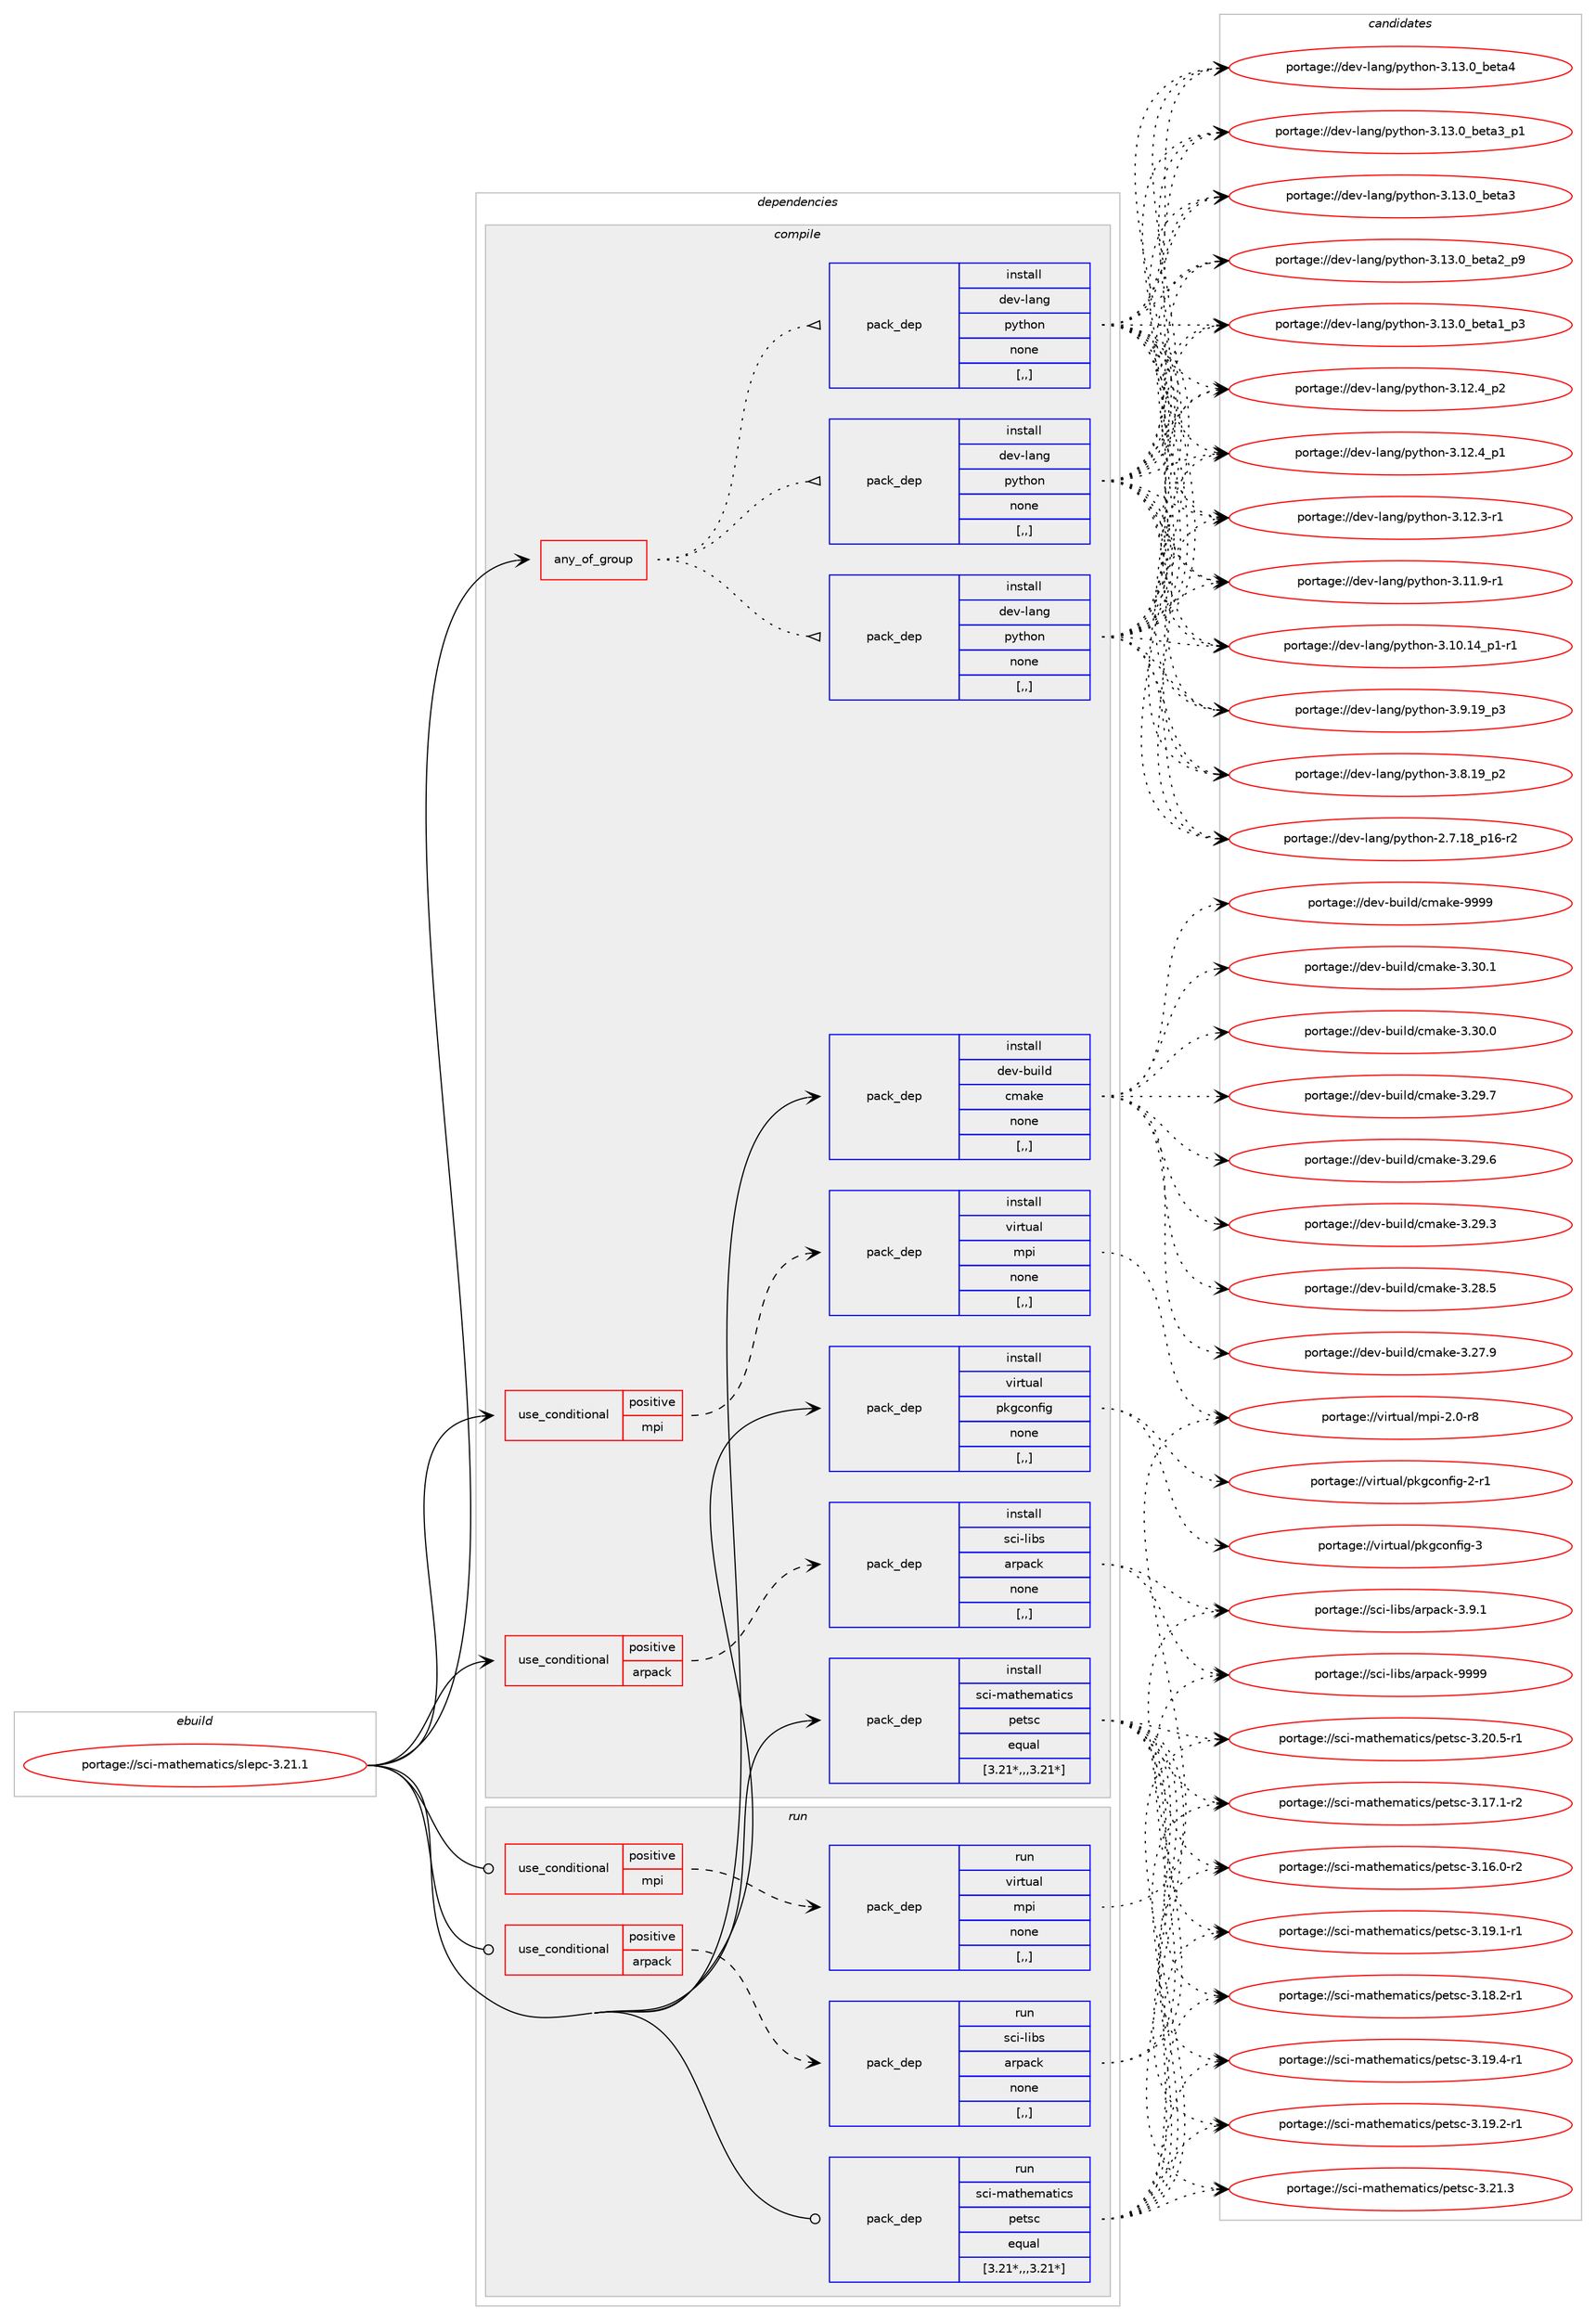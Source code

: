 digraph prolog {

# *************
# Graph options
# *************

newrank=true;
concentrate=true;
compound=true;
graph [rankdir=LR,fontname=Helvetica,fontsize=10,ranksep=1.5];#, ranksep=2.5, nodesep=0.2];
edge  [arrowhead=vee];
node  [fontname=Helvetica,fontsize=10];

# **********
# The ebuild
# **********

subgraph cluster_leftcol {
color=gray;
label=<<i>ebuild</i>>;
id [label="portage://sci-mathematics/slepc-3.21.1", color=red, width=4, href="../sci-mathematics/slepc-3.21.1.svg"];
}

# ****************
# The dependencies
# ****************

subgraph cluster_midcol {
color=gray;
label=<<i>dependencies</i>>;
subgraph cluster_compile {
fillcolor="#eeeeee";
style=filled;
label=<<i>compile</i>>;
subgraph any2670 {
dependency410090 [label=<<TABLE BORDER="0" CELLBORDER="1" CELLSPACING="0" CELLPADDING="4"><TR><TD CELLPADDING="10">any_of_group</TD></TR></TABLE>>, shape=none, color=red];subgraph pack298405 {
dependency410091 [label=<<TABLE BORDER="0" CELLBORDER="1" CELLSPACING="0" CELLPADDING="4" WIDTH="220"><TR><TD ROWSPAN="6" CELLPADDING="30">pack_dep</TD></TR><TR><TD WIDTH="110">install</TD></TR><TR><TD>dev-lang</TD></TR><TR><TD>python</TD></TR><TR><TD>none</TD></TR><TR><TD>[,,]</TD></TR></TABLE>>, shape=none, color=blue];
}
dependency410090:e -> dependency410091:w [weight=20,style="dotted",arrowhead="oinv"];
subgraph pack298406 {
dependency410092 [label=<<TABLE BORDER="0" CELLBORDER="1" CELLSPACING="0" CELLPADDING="4" WIDTH="220"><TR><TD ROWSPAN="6" CELLPADDING="30">pack_dep</TD></TR><TR><TD WIDTH="110">install</TD></TR><TR><TD>dev-lang</TD></TR><TR><TD>python</TD></TR><TR><TD>none</TD></TR><TR><TD>[,,]</TD></TR></TABLE>>, shape=none, color=blue];
}
dependency410090:e -> dependency410092:w [weight=20,style="dotted",arrowhead="oinv"];
subgraph pack298407 {
dependency410093 [label=<<TABLE BORDER="0" CELLBORDER="1" CELLSPACING="0" CELLPADDING="4" WIDTH="220"><TR><TD ROWSPAN="6" CELLPADDING="30">pack_dep</TD></TR><TR><TD WIDTH="110">install</TD></TR><TR><TD>dev-lang</TD></TR><TR><TD>python</TD></TR><TR><TD>none</TD></TR><TR><TD>[,,]</TD></TR></TABLE>>, shape=none, color=blue];
}
dependency410090:e -> dependency410093:w [weight=20,style="dotted",arrowhead="oinv"];
}
id:e -> dependency410090:w [weight=20,style="solid",arrowhead="vee"];
subgraph cond108792 {
dependency410094 [label=<<TABLE BORDER="0" CELLBORDER="1" CELLSPACING="0" CELLPADDING="4"><TR><TD ROWSPAN="3" CELLPADDING="10">use_conditional</TD></TR><TR><TD>positive</TD></TR><TR><TD>arpack</TD></TR></TABLE>>, shape=none, color=red];
subgraph pack298408 {
dependency410095 [label=<<TABLE BORDER="0" CELLBORDER="1" CELLSPACING="0" CELLPADDING="4" WIDTH="220"><TR><TD ROWSPAN="6" CELLPADDING="30">pack_dep</TD></TR><TR><TD WIDTH="110">install</TD></TR><TR><TD>sci-libs</TD></TR><TR><TD>arpack</TD></TR><TR><TD>none</TD></TR><TR><TD>[,,]</TD></TR></TABLE>>, shape=none, color=blue];
}
dependency410094:e -> dependency410095:w [weight=20,style="dashed",arrowhead="vee"];
}
id:e -> dependency410094:w [weight=20,style="solid",arrowhead="vee"];
subgraph cond108793 {
dependency410096 [label=<<TABLE BORDER="0" CELLBORDER="1" CELLSPACING="0" CELLPADDING="4"><TR><TD ROWSPAN="3" CELLPADDING="10">use_conditional</TD></TR><TR><TD>positive</TD></TR><TR><TD>mpi</TD></TR></TABLE>>, shape=none, color=red];
subgraph pack298409 {
dependency410097 [label=<<TABLE BORDER="0" CELLBORDER="1" CELLSPACING="0" CELLPADDING="4" WIDTH="220"><TR><TD ROWSPAN="6" CELLPADDING="30">pack_dep</TD></TR><TR><TD WIDTH="110">install</TD></TR><TR><TD>virtual</TD></TR><TR><TD>mpi</TD></TR><TR><TD>none</TD></TR><TR><TD>[,,]</TD></TR></TABLE>>, shape=none, color=blue];
}
dependency410096:e -> dependency410097:w [weight=20,style="dashed",arrowhead="vee"];
}
id:e -> dependency410096:w [weight=20,style="solid",arrowhead="vee"];
subgraph pack298410 {
dependency410098 [label=<<TABLE BORDER="0" CELLBORDER="1" CELLSPACING="0" CELLPADDING="4" WIDTH="220"><TR><TD ROWSPAN="6" CELLPADDING="30">pack_dep</TD></TR><TR><TD WIDTH="110">install</TD></TR><TR><TD>dev-build</TD></TR><TR><TD>cmake</TD></TR><TR><TD>none</TD></TR><TR><TD>[,,]</TD></TR></TABLE>>, shape=none, color=blue];
}
id:e -> dependency410098:w [weight=20,style="solid",arrowhead="vee"];
subgraph pack298411 {
dependency410099 [label=<<TABLE BORDER="0" CELLBORDER="1" CELLSPACING="0" CELLPADDING="4" WIDTH="220"><TR><TD ROWSPAN="6" CELLPADDING="30">pack_dep</TD></TR><TR><TD WIDTH="110">install</TD></TR><TR><TD>sci-mathematics</TD></TR><TR><TD>petsc</TD></TR><TR><TD>equal</TD></TR><TR><TD>[3.21*,,,3.21*]</TD></TR></TABLE>>, shape=none, color=blue];
}
id:e -> dependency410099:w [weight=20,style="solid",arrowhead="vee"];
subgraph pack298412 {
dependency410100 [label=<<TABLE BORDER="0" CELLBORDER="1" CELLSPACING="0" CELLPADDING="4" WIDTH="220"><TR><TD ROWSPAN="6" CELLPADDING="30">pack_dep</TD></TR><TR><TD WIDTH="110">install</TD></TR><TR><TD>virtual</TD></TR><TR><TD>pkgconfig</TD></TR><TR><TD>none</TD></TR><TR><TD>[,,]</TD></TR></TABLE>>, shape=none, color=blue];
}
id:e -> dependency410100:w [weight=20,style="solid",arrowhead="vee"];
}
subgraph cluster_compileandrun {
fillcolor="#eeeeee";
style=filled;
label=<<i>compile and run</i>>;
}
subgraph cluster_run {
fillcolor="#eeeeee";
style=filled;
label=<<i>run</i>>;
subgraph cond108794 {
dependency410101 [label=<<TABLE BORDER="0" CELLBORDER="1" CELLSPACING="0" CELLPADDING="4"><TR><TD ROWSPAN="3" CELLPADDING="10">use_conditional</TD></TR><TR><TD>positive</TD></TR><TR><TD>arpack</TD></TR></TABLE>>, shape=none, color=red];
subgraph pack298413 {
dependency410102 [label=<<TABLE BORDER="0" CELLBORDER="1" CELLSPACING="0" CELLPADDING="4" WIDTH="220"><TR><TD ROWSPAN="6" CELLPADDING="30">pack_dep</TD></TR><TR><TD WIDTH="110">run</TD></TR><TR><TD>sci-libs</TD></TR><TR><TD>arpack</TD></TR><TR><TD>none</TD></TR><TR><TD>[,,]</TD></TR></TABLE>>, shape=none, color=blue];
}
dependency410101:e -> dependency410102:w [weight=20,style="dashed",arrowhead="vee"];
}
id:e -> dependency410101:w [weight=20,style="solid",arrowhead="odot"];
subgraph cond108795 {
dependency410103 [label=<<TABLE BORDER="0" CELLBORDER="1" CELLSPACING="0" CELLPADDING="4"><TR><TD ROWSPAN="3" CELLPADDING="10">use_conditional</TD></TR><TR><TD>positive</TD></TR><TR><TD>mpi</TD></TR></TABLE>>, shape=none, color=red];
subgraph pack298414 {
dependency410104 [label=<<TABLE BORDER="0" CELLBORDER="1" CELLSPACING="0" CELLPADDING="4" WIDTH="220"><TR><TD ROWSPAN="6" CELLPADDING="30">pack_dep</TD></TR><TR><TD WIDTH="110">run</TD></TR><TR><TD>virtual</TD></TR><TR><TD>mpi</TD></TR><TR><TD>none</TD></TR><TR><TD>[,,]</TD></TR></TABLE>>, shape=none, color=blue];
}
dependency410103:e -> dependency410104:w [weight=20,style="dashed",arrowhead="vee"];
}
id:e -> dependency410103:w [weight=20,style="solid",arrowhead="odot"];
subgraph pack298415 {
dependency410105 [label=<<TABLE BORDER="0" CELLBORDER="1" CELLSPACING="0" CELLPADDING="4" WIDTH="220"><TR><TD ROWSPAN="6" CELLPADDING="30">pack_dep</TD></TR><TR><TD WIDTH="110">run</TD></TR><TR><TD>sci-mathematics</TD></TR><TR><TD>petsc</TD></TR><TR><TD>equal</TD></TR><TR><TD>[3.21*,,,3.21*]</TD></TR></TABLE>>, shape=none, color=blue];
}
id:e -> dependency410105:w [weight=20,style="solid",arrowhead="odot"];
}
}

# **************
# The candidates
# **************

subgraph cluster_choices {
rank=same;
color=gray;
label=<<i>candidates</i>>;

subgraph choice298405 {
color=black;
nodesep=1;
choice1001011184510897110103471121211161041111104551464951464895981011169752 [label="portage://dev-lang/python-3.13.0_beta4", color=red, width=4,href="../dev-lang/python-3.13.0_beta4.svg"];
choice10010111845108971101034711212111610411111045514649514648959810111697519511249 [label="portage://dev-lang/python-3.13.0_beta3_p1", color=red, width=4,href="../dev-lang/python-3.13.0_beta3_p1.svg"];
choice1001011184510897110103471121211161041111104551464951464895981011169751 [label="portage://dev-lang/python-3.13.0_beta3", color=red, width=4,href="../dev-lang/python-3.13.0_beta3.svg"];
choice10010111845108971101034711212111610411111045514649514648959810111697509511257 [label="portage://dev-lang/python-3.13.0_beta2_p9", color=red, width=4,href="../dev-lang/python-3.13.0_beta2_p9.svg"];
choice10010111845108971101034711212111610411111045514649514648959810111697499511251 [label="portage://dev-lang/python-3.13.0_beta1_p3", color=red, width=4,href="../dev-lang/python-3.13.0_beta1_p3.svg"];
choice100101118451089711010347112121116104111110455146495046529511250 [label="portage://dev-lang/python-3.12.4_p2", color=red, width=4,href="../dev-lang/python-3.12.4_p2.svg"];
choice100101118451089711010347112121116104111110455146495046529511249 [label="portage://dev-lang/python-3.12.4_p1", color=red, width=4,href="../dev-lang/python-3.12.4_p1.svg"];
choice100101118451089711010347112121116104111110455146495046514511449 [label="portage://dev-lang/python-3.12.3-r1", color=red, width=4,href="../dev-lang/python-3.12.3-r1.svg"];
choice100101118451089711010347112121116104111110455146494946574511449 [label="portage://dev-lang/python-3.11.9-r1", color=red, width=4,href="../dev-lang/python-3.11.9-r1.svg"];
choice100101118451089711010347112121116104111110455146494846495295112494511449 [label="portage://dev-lang/python-3.10.14_p1-r1", color=red, width=4,href="../dev-lang/python-3.10.14_p1-r1.svg"];
choice100101118451089711010347112121116104111110455146574649579511251 [label="portage://dev-lang/python-3.9.19_p3", color=red, width=4,href="../dev-lang/python-3.9.19_p3.svg"];
choice100101118451089711010347112121116104111110455146564649579511250 [label="portage://dev-lang/python-3.8.19_p2", color=red, width=4,href="../dev-lang/python-3.8.19_p2.svg"];
choice100101118451089711010347112121116104111110455046554649569511249544511450 [label="portage://dev-lang/python-2.7.18_p16-r2", color=red, width=4,href="../dev-lang/python-2.7.18_p16-r2.svg"];
dependency410091:e -> choice1001011184510897110103471121211161041111104551464951464895981011169752:w [style=dotted,weight="100"];
dependency410091:e -> choice10010111845108971101034711212111610411111045514649514648959810111697519511249:w [style=dotted,weight="100"];
dependency410091:e -> choice1001011184510897110103471121211161041111104551464951464895981011169751:w [style=dotted,weight="100"];
dependency410091:e -> choice10010111845108971101034711212111610411111045514649514648959810111697509511257:w [style=dotted,weight="100"];
dependency410091:e -> choice10010111845108971101034711212111610411111045514649514648959810111697499511251:w [style=dotted,weight="100"];
dependency410091:e -> choice100101118451089711010347112121116104111110455146495046529511250:w [style=dotted,weight="100"];
dependency410091:e -> choice100101118451089711010347112121116104111110455146495046529511249:w [style=dotted,weight="100"];
dependency410091:e -> choice100101118451089711010347112121116104111110455146495046514511449:w [style=dotted,weight="100"];
dependency410091:e -> choice100101118451089711010347112121116104111110455146494946574511449:w [style=dotted,weight="100"];
dependency410091:e -> choice100101118451089711010347112121116104111110455146494846495295112494511449:w [style=dotted,weight="100"];
dependency410091:e -> choice100101118451089711010347112121116104111110455146574649579511251:w [style=dotted,weight="100"];
dependency410091:e -> choice100101118451089711010347112121116104111110455146564649579511250:w [style=dotted,weight="100"];
dependency410091:e -> choice100101118451089711010347112121116104111110455046554649569511249544511450:w [style=dotted,weight="100"];
}
subgraph choice298406 {
color=black;
nodesep=1;
choice1001011184510897110103471121211161041111104551464951464895981011169752 [label="portage://dev-lang/python-3.13.0_beta4", color=red, width=4,href="../dev-lang/python-3.13.0_beta4.svg"];
choice10010111845108971101034711212111610411111045514649514648959810111697519511249 [label="portage://dev-lang/python-3.13.0_beta3_p1", color=red, width=4,href="../dev-lang/python-3.13.0_beta3_p1.svg"];
choice1001011184510897110103471121211161041111104551464951464895981011169751 [label="portage://dev-lang/python-3.13.0_beta3", color=red, width=4,href="../dev-lang/python-3.13.0_beta3.svg"];
choice10010111845108971101034711212111610411111045514649514648959810111697509511257 [label="portage://dev-lang/python-3.13.0_beta2_p9", color=red, width=4,href="../dev-lang/python-3.13.0_beta2_p9.svg"];
choice10010111845108971101034711212111610411111045514649514648959810111697499511251 [label="portage://dev-lang/python-3.13.0_beta1_p3", color=red, width=4,href="../dev-lang/python-3.13.0_beta1_p3.svg"];
choice100101118451089711010347112121116104111110455146495046529511250 [label="portage://dev-lang/python-3.12.4_p2", color=red, width=4,href="../dev-lang/python-3.12.4_p2.svg"];
choice100101118451089711010347112121116104111110455146495046529511249 [label="portage://dev-lang/python-3.12.4_p1", color=red, width=4,href="../dev-lang/python-3.12.4_p1.svg"];
choice100101118451089711010347112121116104111110455146495046514511449 [label="portage://dev-lang/python-3.12.3-r1", color=red, width=4,href="../dev-lang/python-3.12.3-r1.svg"];
choice100101118451089711010347112121116104111110455146494946574511449 [label="portage://dev-lang/python-3.11.9-r1", color=red, width=4,href="../dev-lang/python-3.11.9-r1.svg"];
choice100101118451089711010347112121116104111110455146494846495295112494511449 [label="portage://dev-lang/python-3.10.14_p1-r1", color=red, width=4,href="../dev-lang/python-3.10.14_p1-r1.svg"];
choice100101118451089711010347112121116104111110455146574649579511251 [label="portage://dev-lang/python-3.9.19_p3", color=red, width=4,href="../dev-lang/python-3.9.19_p3.svg"];
choice100101118451089711010347112121116104111110455146564649579511250 [label="portage://dev-lang/python-3.8.19_p2", color=red, width=4,href="../dev-lang/python-3.8.19_p2.svg"];
choice100101118451089711010347112121116104111110455046554649569511249544511450 [label="portage://dev-lang/python-2.7.18_p16-r2", color=red, width=4,href="../dev-lang/python-2.7.18_p16-r2.svg"];
dependency410092:e -> choice1001011184510897110103471121211161041111104551464951464895981011169752:w [style=dotted,weight="100"];
dependency410092:e -> choice10010111845108971101034711212111610411111045514649514648959810111697519511249:w [style=dotted,weight="100"];
dependency410092:e -> choice1001011184510897110103471121211161041111104551464951464895981011169751:w [style=dotted,weight="100"];
dependency410092:e -> choice10010111845108971101034711212111610411111045514649514648959810111697509511257:w [style=dotted,weight="100"];
dependency410092:e -> choice10010111845108971101034711212111610411111045514649514648959810111697499511251:w [style=dotted,weight="100"];
dependency410092:e -> choice100101118451089711010347112121116104111110455146495046529511250:w [style=dotted,weight="100"];
dependency410092:e -> choice100101118451089711010347112121116104111110455146495046529511249:w [style=dotted,weight="100"];
dependency410092:e -> choice100101118451089711010347112121116104111110455146495046514511449:w [style=dotted,weight="100"];
dependency410092:e -> choice100101118451089711010347112121116104111110455146494946574511449:w [style=dotted,weight="100"];
dependency410092:e -> choice100101118451089711010347112121116104111110455146494846495295112494511449:w [style=dotted,weight="100"];
dependency410092:e -> choice100101118451089711010347112121116104111110455146574649579511251:w [style=dotted,weight="100"];
dependency410092:e -> choice100101118451089711010347112121116104111110455146564649579511250:w [style=dotted,weight="100"];
dependency410092:e -> choice100101118451089711010347112121116104111110455046554649569511249544511450:w [style=dotted,weight="100"];
}
subgraph choice298407 {
color=black;
nodesep=1;
choice1001011184510897110103471121211161041111104551464951464895981011169752 [label="portage://dev-lang/python-3.13.0_beta4", color=red, width=4,href="../dev-lang/python-3.13.0_beta4.svg"];
choice10010111845108971101034711212111610411111045514649514648959810111697519511249 [label="portage://dev-lang/python-3.13.0_beta3_p1", color=red, width=4,href="../dev-lang/python-3.13.0_beta3_p1.svg"];
choice1001011184510897110103471121211161041111104551464951464895981011169751 [label="portage://dev-lang/python-3.13.0_beta3", color=red, width=4,href="../dev-lang/python-3.13.0_beta3.svg"];
choice10010111845108971101034711212111610411111045514649514648959810111697509511257 [label="portage://dev-lang/python-3.13.0_beta2_p9", color=red, width=4,href="../dev-lang/python-3.13.0_beta2_p9.svg"];
choice10010111845108971101034711212111610411111045514649514648959810111697499511251 [label="portage://dev-lang/python-3.13.0_beta1_p3", color=red, width=4,href="../dev-lang/python-3.13.0_beta1_p3.svg"];
choice100101118451089711010347112121116104111110455146495046529511250 [label="portage://dev-lang/python-3.12.4_p2", color=red, width=4,href="../dev-lang/python-3.12.4_p2.svg"];
choice100101118451089711010347112121116104111110455146495046529511249 [label="portage://dev-lang/python-3.12.4_p1", color=red, width=4,href="../dev-lang/python-3.12.4_p1.svg"];
choice100101118451089711010347112121116104111110455146495046514511449 [label="portage://dev-lang/python-3.12.3-r1", color=red, width=4,href="../dev-lang/python-3.12.3-r1.svg"];
choice100101118451089711010347112121116104111110455146494946574511449 [label="portage://dev-lang/python-3.11.9-r1", color=red, width=4,href="../dev-lang/python-3.11.9-r1.svg"];
choice100101118451089711010347112121116104111110455146494846495295112494511449 [label="portage://dev-lang/python-3.10.14_p1-r1", color=red, width=4,href="../dev-lang/python-3.10.14_p1-r1.svg"];
choice100101118451089711010347112121116104111110455146574649579511251 [label="portage://dev-lang/python-3.9.19_p3", color=red, width=4,href="../dev-lang/python-3.9.19_p3.svg"];
choice100101118451089711010347112121116104111110455146564649579511250 [label="portage://dev-lang/python-3.8.19_p2", color=red, width=4,href="../dev-lang/python-3.8.19_p2.svg"];
choice100101118451089711010347112121116104111110455046554649569511249544511450 [label="portage://dev-lang/python-2.7.18_p16-r2", color=red, width=4,href="../dev-lang/python-2.7.18_p16-r2.svg"];
dependency410093:e -> choice1001011184510897110103471121211161041111104551464951464895981011169752:w [style=dotted,weight="100"];
dependency410093:e -> choice10010111845108971101034711212111610411111045514649514648959810111697519511249:w [style=dotted,weight="100"];
dependency410093:e -> choice1001011184510897110103471121211161041111104551464951464895981011169751:w [style=dotted,weight="100"];
dependency410093:e -> choice10010111845108971101034711212111610411111045514649514648959810111697509511257:w [style=dotted,weight="100"];
dependency410093:e -> choice10010111845108971101034711212111610411111045514649514648959810111697499511251:w [style=dotted,weight="100"];
dependency410093:e -> choice100101118451089711010347112121116104111110455146495046529511250:w [style=dotted,weight="100"];
dependency410093:e -> choice100101118451089711010347112121116104111110455146495046529511249:w [style=dotted,weight="100"];
dependency410093:e -> choice100101118451089711010347112121116104111110455146495046514511449:w [style=dotted,weight="100"];
dependency410093:e -> choice100101118451089711010347112121116104111110455146494946574511449:w [style=dotted,weight="100"];
dependency410093:e -> choice100101118451089711010347112121116104111110455146494846495295112494511449:w [style=dotted,weight="100"];
dependency410093:e -> choice100101118451089711010347112121116104111110455146574649579511251:w [style=dotted,weight="100"];
dependency410093:e -> choice100101118451089711010347112121116104111110455146564649579511250:w [style=dotted,weight="100"];
dependency410093:e -> choice100101118451089711010347112121116104111110455046554649569511249544511450:w [style=dotted,weight="100"];
}
subgraph choice298408 {
color=black;
nodesep=1;
choice115991054510810598115479711411297991074557575757 [label="portage://sci-libs/arpack-9999", color=red, width=4,href="../sci-libs/arpack-9999.svg"];
choice11599105451081059811547971141129799107455146574649 [label="portage://sci-libs/arpack-3.9.1", color=red, width=4,href="../sci-libs/arpack-3.9.1.svg"];
dependency410095:e -> choice115991054510810598115479711411297991074557575757:w [style=dotted,weight="100"];
dependency410095:e -> choice11599105451081059811547971141129799107455146574649:w [style=dotted,weight="100"];
}
subgraph choice298409 {
color=black;
nodesep=1;
choice1181051141161179710847109112105455046484511456 [label="portage://virtual/mpi-2.0-r8", color=red, width=4,href="../virtual/mpi-2.0-r8.svg"];
dependency410097:e -> choice1181051141161179710847109112105455046484511456:w [style=dotted,weight="100"];
}
subgraph choice298410 {
color=black;
nodesep=1;
choice10010111845981171051081004799109971071014557575757 [label="portage://dev-build/cmake-9999", color=red, width=4,href="../dev-build/cmake-9999.svg"];
choice100101118459811710510810047991099710710145514651484649 [label="portage://dev-build/cmake-3.30.1", color=red, width=4,href="../dev-build/cmake-3.30.1.svg"];
choice100101118459811710510810047991099710710145514651484648 [label="portage://dev-build/cmake-3.30.0", color=red, width=4,href="../dev-build/cmake-3.30.0.svg"];
choice100101118459811710510810047991099710710145514650574655 [label="portage://dev-build/cmake-3.29.7", color=red, width=4,href="../dev-build/cmake-3.29.7.svg"];
choice100101118459811710510810047991099710710145514650574654 [label="portage://dev-build/cmake-3.29.6", color=red, width=4,href="../dev-build/cmake-3.29.6.svg"];
choice100101118459811710510810047991099710710145514650574651 [label="portage://dev-build/cmake-3.29.3", color=red, width=4,href="../dev-build/cmake-3.29.3.svg"];
choice100101118459811710510810047991099710710145514650564653 [label="portage://dev-build/cmake-3.28.5", color=red, width=4,href="../dev-build/cmake-3.28.5.svg"];
choice100101118459811710510810047991099710710145514650554657 [label="portage://dev-build/cmake-3.27.9", color=red, width=4,href="../dev-build/cmake-3.27.9.svg"];
dependency410098:e -> choice10010111845981171051081004799109971071014557575757:w [style=dotted,weight="100"];
dependency410098:e -> choice100101118459811710510810047991099710710145514651484649:w [style=dotted,weight="100"];
dependency410098:e -> choice100101118459811710510810047991099710710145514651484648:w [style=dotted,weight="100"];
dependency410098:e -> choice100101118459811710510810047991099710710145514650574655:w [style=dotted,weight="100"];
dependency410098:e -> choice100101118459811710510810047991099710710145514650574654:w [style=dotted,weight="100"];
dependency410098:e -> choice100101118459811710510810047991099710710145514650574651:w [style=dotted,weight="100"];
dependency410098:e -> choice100101118459811710510810047991099710710145514650564653:w [style=dotted,weight="100"];
dependency410098:e -> choice100101118459811710510810047991099710710145514650554657:w [style=dotted,weight="100"];
}
subgraph choice298411 {
color=black;
nodesep=1;
choice1159910545109971161041011099711610599115471121011161159945514650494651 [label="portage://sci-mathematics/petsc-3.21.3", color=red, width=4,href="../sci-mathematics/petsc-3.21.3.svg"];
choice11599105451099711610410110997116105991154711210111611599455146504846534511449 [label="portage://sci-mathematics/petsc-3.20.5-r1", color=red, width=4,href="../sci-mathematics/petsc-3.20.5-r1.svg"];
choice11599105451099711610410110997116105991154711210111611599455146495746524511449 [label="portage://sci-mathematics/petsc-3.19.4-r1", color=red, width=4,href="../sci-mathematics/petsc-3.19.4-r1.svg"];
choice11599105451099711610410110997116105991154711210111611599455146495746504511449 [label="portage://sci-mathematics/petsc-3.19.2-r1", color=red, width=4,href="../sci-mathematics/petsc-3.19.2-r1.svg"];
choice11599105451099711610410110997116105991154711210111611599455146495746494511449 [label="portage://sci-mathematics/petsc-3.19.1-r1", color=red, width=4,href="../sci-mathematics/petsc-3.19.1-r1.svg"];
choice11599105451099711610410110997116105991154711210111611599455146495646504511449 [label="portage://sci-mathematics/petsc-3.18.2-r1", color=red, width=4,href="../sci-mathematics/petsc-3.18.2-r1.svg"];
choice11599105451099711610410110997116105991154711210111611599455146495546494511450 [label="portage://sci-mathematics/petsc-3.17.1-r2", color=red, width=4,href="../sci-mathematics/petsc-3.17.1-r2.svg"];
choice11599105451099711610410110997116105991154711210111611599455146495446484511450 [label="portage://sci-mathematics/petsc-3.16.0-r2", color=red, width=4,href="../sci-mathematics/petsc-3.16.0-r2.svg"];
dependency410099:e -> choice1159910545109971161041011099711610599115471121011161159945514650494651:w [style=dotted,weight="100"];
dependency410099:e -> choice11599105451099711610410110997116105991154711210111611599455146504846534511449:w [style=dotted,weight="100"];
dependency410099:e -> choice11599105451099711610410110997116105991154711210111611599455146495746524511449:w [style=dotted,weight="100"];
dependency410099:e -> choice11599105451099711610410110997116105991154711210111611599455146495746504511449:w [style=dotted,weight="100"];
dependency410099:e -> choice11599105451099711610410110997116105991154711210111611599455146495746494511449:w [style=dotted,weight="100"];
dependency410099:e -> choice11599105451099711610410110997116105991154711210111611599455146495646504511449:w [style=dotted,weight="100"];
dependency410099:e -> choice11599105451099711610410110997116105991154711210111611599455146495546494511450:w [style=dotted,weight="100"];
dependency410099:e -> choice11599105451099711610410110997116105991154711210111611599455146495446484511450:w [style=dotted,weight="100"];
}
subgraph choice298412 {
color=black;
nodesep=1;
choice1181051141161179710847112107103991111101021051034551 [label="portage://virtual/pkgconfig-3", color=red, width=4,href="../virtual/pkgconfig-3.svg"];
choice11810511411611797108471121071039911111010210510345504511449 [label="portage://virtual/pkgconfig-2-r1", color=red, width=4,href="../virtual/pkgconfig-2-r1.svg"];
dependency410100:e -> choice1181051141161179710847112107103991111101021051034551:w [style=dotted,weight="100"];
dependency410100:e -> choice11810511411611797108471121071039911111010210510345504511449:w [style=dotted,weight="100"];
}
subgraph choice298413 {
color=black;
nodesep=1;
choice115991054510810598115479711411297991074557575757 [label="portage://sci-libs/arpack-9999", color=red, width=4,href="../sci-libs/arpack-9999.svg"];
choice11599105451081059811547971141129799107455146574649 [label="portage://sci-libs/arpack-3.9.1", color=red, width=4,href="../sci-libs/arpack-3.9.1.svg"];
dependency410102:e -> choice115991054510810598115479711411297991074557575757:w [style=dotted,weight="100"];
dependency410102:e -> choice11599105451081059811547971141129799107455146574649:w [style=dotted,weight="100"];
}
subgraph choice298414 {
color=black;
nodesep=1;
choice1181051141161179710847109112105455046484511456 [label="portage://virtual/mpi-2.0-r8", color=red, width=4,href="../virtual/mpi-2.0-r8.svg"];
dependency410104:e -> choice1181051141161179710847109112105455046484511456:w [style=dotted,weight="100"];
}
subgraph choice298415 {
color=black;
nodesep=1;
choice1159910545109971161041011099711610599115471121011161159945514650494651 [label="portage://sci-mathematics/petsc-3.21.3", color=red, width=4,href="../sci-mathematics/petsc-3.21.3.svg"];
choice11599105451099711610410110997116105991154711210111611599455146504846534511449 [label="portage://sci-mathematics/petsc-3.20.5-r1", color=red, width=4,href="../sci-mathematics/petsc-3.20.5-r1.svg"];
choice11599105451099711610410110997116105991154711210111611599455146495746524511449 [label="portage://sci-mathematics/petsc-3.19.4-r1", color=red, width=4,href="../sci-mathematics/petsc-3.19.4-r1.svg"];
choice11599105451099711610410110997116105991154711210111611599455146495746504511449 [label="portage://sci-mathematics/petsc-3.19.2-r1", color=red, width=4,href="../sci-mathematics/petsc-3.19.2-r1.svg"];
choice11599105451099711610410110997116105991154711210111611599455146495746494511449 [label="portage://sci-mathematics/petsc-3.19.1-r1", color=red, width=4,href="../sci-mathematics/petsc-3.19.1-r1.svg"];
choice11599105451099711610410110997116105991154711210111611599455146495646504511449 [label="portage://sci-mathematics/petsc-3.18.2-r1", color=red, width=4,href="../sci-mathematics/petsc-3.18.2-r1.svg"];
choice11599105451099711610410110997116105991154711210111611599455146495546494511450 [label="portage://sci-mathematics/petsc-3.17.1-r2", color=red, width=4,href="../sci-mathematics/petsc-3.17.1-r2.svg"];
choice11599105451099711610410110997116105991154711210111611599455146495446484511450 [label="portage://sci-mathematics/petsc-3.16.0-r2", color=red, width=4,href="../sci-mathematics/petsc-3.16.0-r2.svg"];
dependency410105:e -> choice1159910545109971161041011099711610599115471121011161159945514650494651:w [style=dotted,weight="100"];
dependency410105:e -> choice11599105451099711610410110997116105991154711210111611599455146504846534511449:w [style=dotted,weight="100"];
dependency410105:e -> choice11599105451099711610410110997116105991154711210111611599455146495746524511449:w [style=dotted,weight="100"];
dependency410105:e -> choice11599105451099711610410110997116105991154711210111611599455146495746504511449:w [style=dotted,weight="100"];
dependency410105:e -> choice11599105451099711610410110997116105991154711210111611599455146495746494511449:w [style=dotted,weight="100"];
dependency410105:e -> choice11599105451099711610410110997116105991154711210111611599455146495646504511449:w [style=dotted,weight="100"];
dependency410105:e -> choice11599105451099711610410110997116105991154711210111611599455146495546494511450:w [style=dotted,weight="100"];
dependency410105:e -> choice11599105451099711610410110997116105991154711210111611599455146495446484511450:w [style=dotted,weight="100"];
}
}

}
